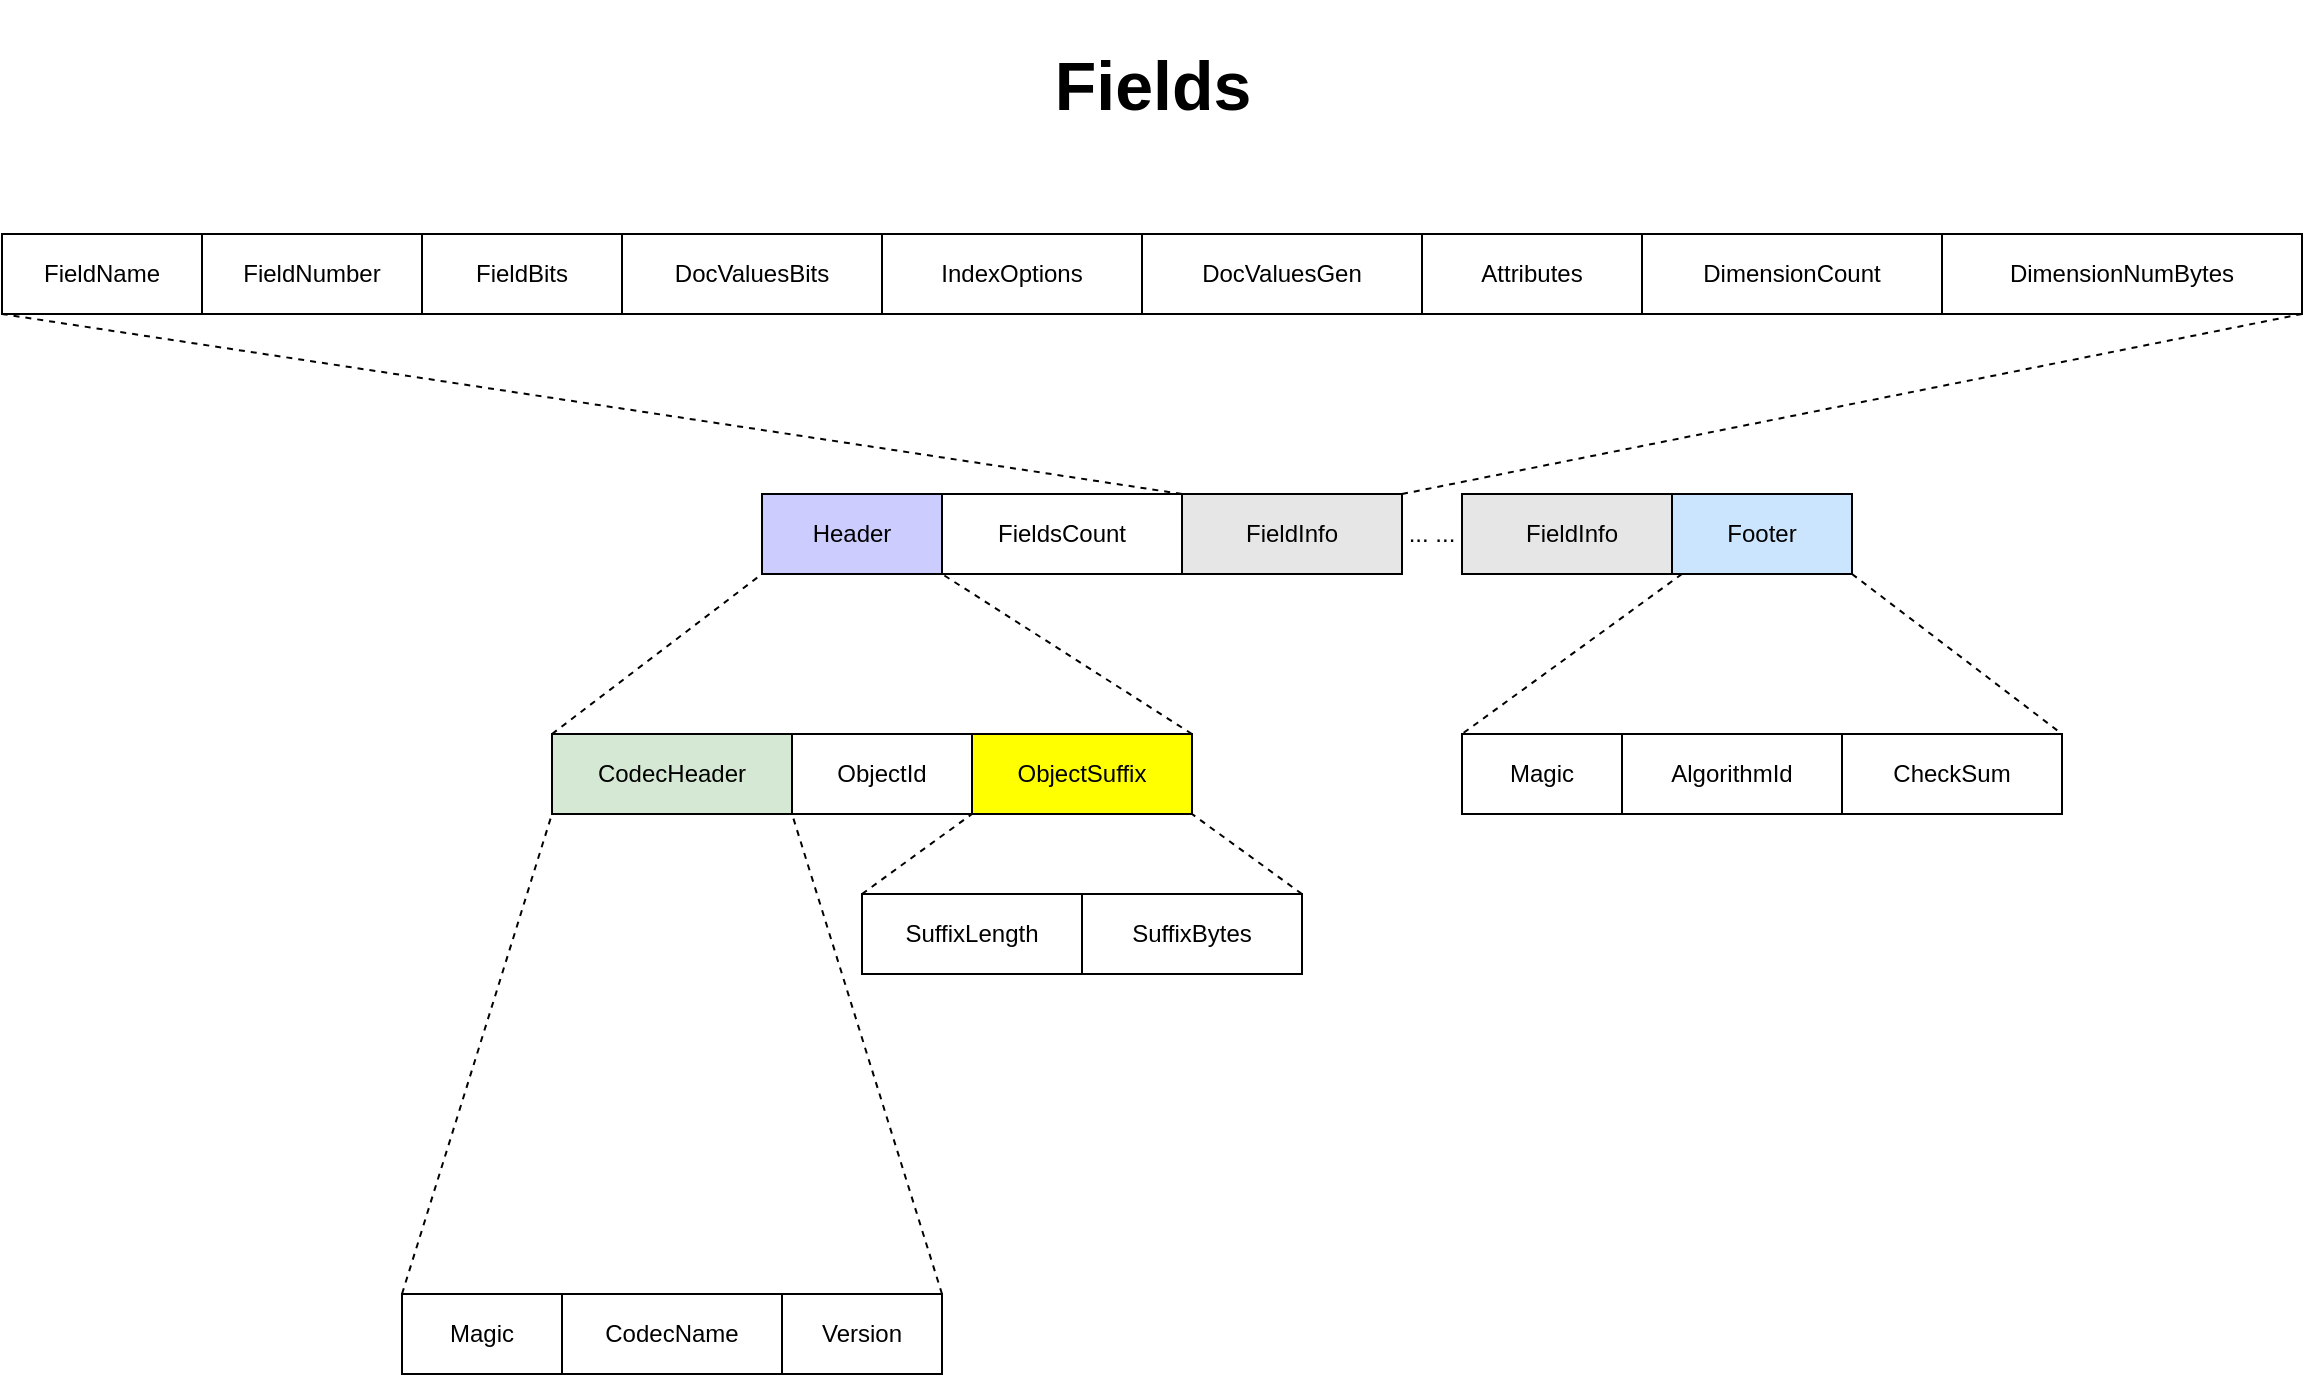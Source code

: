<mxfile>
    <diagram id="vY85-2FqTy9PEPQ9CbgT" name="Page-1">
        <mxGraphModel dx="1668" dy="1370" grid="1" gridSize="10" guides="1" tooltips="1" connect="1" arrows="1" fold="1" page="1" pageScale="1" pageWidth="1169" pageHeight="827" math="0" shadow="0">
            <root>
                <mxCell id="0"/>
                <mxCell id="1" parent="0"/>
                <mxCell id="2" value="" style="group" parent="1" vertex="1" connectable="0">
                    <mxGeometry x="209" y="259" width="510" height="440" as="geometry"/>
                </mxCell>
                <mxCell id="3" value="Header" style="rounded=0;whiteSpace=wrap;html=1;fillColor=#CCCCFF;fontColor=#000000;" parent="2" vertex="1">
                    <mxGeometry x="180" width="90" height="40" as="geometry"/>
                </mxCell>
                <mxCell id="4" value="ObjectId" style="rounded=0;whiteSpace=wrap;html=1;" parent="2" vertex="1">
                    <mxGeometry x="195" y="120" width="90" height="40" as="geometry"/>
                </mxCell>
                <mxCell id="5" value="" style="endArrow=none;dashed=1;html=1;entryX=0;entryY=1;entryDx=0;entryDy=0;exitX=0;exitY=0;exitDx=0;exitDy=0;" parent="2" source="14" target="3" edge="1">
                    <mxGeometry width="50" height="50" relative="1" as="geometry">
                        <mxPoint x="10" y="510" as="sourcePoint"/>
                        <mxPoint x="85" y="290" as="targetPoint"/>
                    </mxGeometry>
                </mxCell>
                <mxCell id="6" value="" style="endArrow=none;dashed=1;html=1;entryX=1;entryY=1;entryDx=0;entryDy=0;exitX=1;exitY=0;exitDx=0;exitDy=0;" parent="2" source="8" target="3" edge="1">
                    <mxGeometry width="50" height="50" relative="1" as="geometry">
                        <mxPoint x="85" y="250" as="sourcePoint"/>
                        <mxPoint x="190" y="35" as="targetPoint"/>
                    </mxGeometry>
                </mxCell>
                <mxCell id="7" value="" style="group" parent="2" vertex="1" connectable="0">
                    <mxGeometry x="230" y="120" width="220" height="120" as="geometry"/>
                </mxCell>
                <mxCell id="8" value="ObjectSuffix" style="rounded=0;whiteSpace=wrap;html=1;fillColor=#FFFF00;fontColor=#000000;" parent="7" vertex="1">
                    <mxGeometry x="55" width="110" height="40" as="geometry"/>
                </mxCell>
                <mxCell id="9" value="SuffixLength" style="rounded=0;whiteSpace=wrap;html=1;" parent="7" vertex="1">
                    <mxGeometry y="80" width="110" height="40" as="geometry"/>
                </mxCell>
                <mxCell id="10" value="SuffixBytes" style="rounded=0;whiteSpace=wrap;html=1;" parent="7" vertex="1">
                    <mxGeometry x="110" y="80" width="110" height="40" as="geometry"/>
                </mxCell>
                <mxCell id="11" value="" style="endArrow=none;dashed=1;html=1;entryX=0;entryY=1;entryDx=0;entryDy=0;exitX=0;exitY=0;exitDx=0;exitDy=0;" parent="7" source="9" target="8" edge="1">
                    <mxGeometry width="50" height="50" relative="1" as="geometry">
                        <mxPoint x="110" y="190" as="sourcePoint"/>
                        <mxPoint x="160" y="140" as="targetPoint"/>
                    </mxGeometry>
                </mxCell>
                <mxCell id="12" value="" style="endArrow=none;dashed=1;html=1;entryX=1;entryY=1;entryDx=0;entryDy=0;exitX=1;exitY=0;exitDx=0;exitDy=0;" parent="7" source="10" target="8" edge="1">
                    <mxGeometry width="50" height="50" relative="1" as="geometry">
                        <mxPoint x="100" y="160" as="sourcePoint"/>
                        <mxPoint x="65" y="50" as="targetPoint"/>
                    </mxGeometry>
                </mxCell>
                <mxCell id="13" value="" style="group" parent="2" vertex="1" connectable="0">
                    <mxGeometry y="120" width="270" height="320" as="geometry"/>
                </mxCell>
                <mxCell id="14" value="CodecHeader" style="rounded=0;whiteSpace=wrap;html=1;fillColor=#d5e8d4;strokeColor=#000000;" parent="13" vertex="1">
                    <mxGeometry x="75" width="120" height="40" as="geometry"/>
                </mxCell>
                <mxCell id="15" value="Magic" style="rounded=0;whiteSpace=wrap;html=1;" parent="13" vertex="1">
                    <mxGeometry y="280" width="80" height="40" as="geometry"/>
                </mxCell>
                <mxCell id="16" value="CodecName" style="rounded=0;whiteSpace=wrap;html=1;" parent="13" vertex="1">
                    <mxGeometry x="80" y="280" width="110" height="40" as="geometry"/>
                </mxCell>
                <mxCell id="17" value="Version" style="rounded=0;whiteSpace=wrap;html=1;" parent="13" vertex="1">
                    <mxGeometry x="190" y="280" width="80" height="40" as="geometry"/>
                </mxCell>
                <mxCell id="18" value="" style="endArrow=none;dashed=1;html=1;entryX=0;entryY=1;entryDx=0;entryDy=0;exitX=0;exitY=0;exitDx=0;exitDy=0;" parent="13" source="15" target="14" edge="1">
                    <mxGeometry width="50" height="50" relative="1" as="geometry">
                        <mxPoint x="170" y="190" as="sourcePoint"/>
                        <mxPoint x="220" y="140" as="targetPoint"/>
                    </mxGeometry>
                </mxCell>
                <mxCell id="19" value="" style="endArrow=none;dashed=1;html=1;entryX=0;entryY=1;entryDx=0;entryDy=0;exitX=1;exitY=0;exitDx=0;exitDy=0;" parent="2" source="17" target="4" edge="1">
                    <mxGeometry width="50" height="50" relative="1" as="geometry">
                        <mxPoint x="340" y="510" as="sourcePoint"/>
                        <mxPoint x="415" y="290" as="targetPoint"/>
                    </mxGeometry>
                </mxCell>
                <mxCell id="28" value="FieldsCount" style="rounded=0;whiteSpace=wrap;html=1;" parent="2" vertex="1">
                    <mxGeometry x="270" width="120" height="40" as="geometry"/>
                </mxCell>
                <mxCell id="29" value="FieldInfo" style="rounded=0;whiteSpace=wrap;html=1;fillColor=#E6E6E6;" parent="2" vertex="1">
                    <mxGeometry x="390" width="110" height="40" as="geometry"/>
                </mxCell>
                <mxCell id="30" value="FieldInfo" style="rounded=0;whiteSpace=wrap;html=1;fillColor=#E6E6E6;" parent="1" vertex="1">
                    <mxGeometry x="739" y="259" width="110" height="40" as="geometry"/>
                </mxCell>
                <mxCell id="31" value="... ..." style="text;html=1;strokeColor=none;fillColor=none;align=center;verticalAlign=middle;whiteSpace=wrap;rounded=0;" parent="1" vertex="1">
                    <mxGeometry x="709" y="271.5" width="30" height="15" as="geometry"/>
                </mxCell>
                <mxCell id="26" value="" style="endArrow=none;dashed=1;html=1;exitX=1;exitY=1;exitDx=0;exitDy=0;entryX=0;entryY=0;entryDx=0;entryDy=0;" parent="1" source="30" target="23" edge="1">
                    <mxGeometry width="50" height="50" relative="1" as="geometry">
                        <mxPoint x="864" y="209" as="sourcePoint"/>
                        <mxPoint x="914" y="159" as="targetPoint"/>
                    </mxGeometry>
                </mxCell>
                <mxCell id="23" value="Magic" style="rounded=0;whiteSpace=wrap;html=1;" parent="1" vertex="1">
                    <mxGeometry x="739" y="379" width="80" height="40" as="geometry"/>
                </mxCell>
                <mxCell id="24" value="AlgorithmId" style="rounded=0;whiteSpace=wrap;html=1;" parent="1" vertex="1">
                    <mxGeometry x="819" y="379" width="110" height="40" as="geometry"/>
                </mxCell>
                <mxCell id="25" value="CheckSum" style="rounded=0;whiteSpace=wrap;html=1;" parent="1" vertex="1">
                    <mxGeometry x="929" y="379" width="110" height="40" as="geometry"/>
                </mxCell>
                <mxCell id="27" value="" style="endArrow=none;dashed=1;html=1;exitX=1;exitY=1;exitDx=0;exitDy=0;entryX=1;entryY=0;entryDx=0;entryDy=0;" parent="1" source="22" target="25" edge="1">
                    <mxGeometry width="50" height="50" relative="1" as="geometry">
                        <mxPoint x="854" y="269" as="sourcePoint"/>
                        <mxPoint x="749" y="189" as="targetPoint"/>
                    </mxGeometry>
                </mxCell>
                <mxCell id="22" value="Footer" style="rounded=0;whiteSpace=wrap;html=1;fillColor=#CCE5FF;" parent="1" vertex="1">
                    <mxGeometry x="844" y="259" width="90" height="40" as="geometry"/>
                </mxCell>
                <mxCell id="32" value="FieldName" style="rounded=0;whiteSpace=wrap;html=1;" parent="1" vertex="1">
                    <mxGeometry x="9" y="129" width="100" height="40" as="geometry"/>
                </mxCell>
                <mxCell id="33" value="FieldNumber" style="rounded=0;whiteSpace=wrap;html=1;" parent="1" vertex="1">
                    <mxGeometry x="109" y="129" width="110" height="40" as="geometry"/>
                </mxCell>
                <mxCell id="34" value="FieldBits" style="rounded=0;whiteSpace=wrap;html=1;" parent="1" vertex="1">
                    <mxGeometry x="219" y="129" width="100" height="40" as="geometry"/>
                </mxCell>
                <mxCell id="35" value="DocValuesBits" style="rounded=0;whiteSpace=wrap;html=1;" parent="1" vertex="1">
                    <mxGeometry x="319" y="129" width="130" height="40" as="geometry"/>
                </mxCell>
                <mxCell id="36" value="DocValuesGen" style="rounded=0;whiteSpace=wrap;html=1;" parent="1" vertex="1">
                    <mxGeometry x="579" y="129" width="140" height="40" as="geometry"/>
                </mxCell>
                <mxCell id="37" value="Attributes" style="rounded=0;whiteSpace=wrap;html=1;" parent="1" vertex="1">
                    <mxGeometry x="719" y="129" width="110" height="40" as="geometry"/>
                </mxCell>
                <mxCell id="38" value="DimensionCount" style="rounded=0;whiteSpace=wrap;html=1;" parent="1" vertex="1">
                    <mxGeometry x="829" y="129" width="150" height="40" as="geometry"/>
                </mxCell>
                <mxCell id="39" value="DimensionNumBytes" style="rounded=0;whiteSpace=wrap;html=1;" parent="1" vertex="1">
                    <mxGeometry x="979" y="129" width="180" height="40" as="geometry"/>
                </mxCell>
                <mxCell id="40" value="IndexOptions" style="rounded=0;whiteSpace=wrap;html=1;" parent="1" vertex="1">
                    <mxGeometry x="449" y="129" width="130" height="40" as="geometry"/>
                </mxCell>
                <mxCell id="42" value="" style="endArrow=none;dashed=1;html=1;entryX=0;entryY=1;entryDx=0;entryDy=0;exitX=0;exitY=0;exitDx=0;exitDy=0;" parent="1" source="29" target="32" edge="1">
                    <mxGeometry width="50" height="50" relative="1" as="geometry">
                        <mxPoint x="509" y="369" as="sourcePoint"/>
                        <mxPoint x="559" y="319" as="targetPoint"/>
                    </mxGeometry>
                </mxCell>
                <mxCell id="43" value="" style="endArrow=none;dashed=1;html=1;exitX=1;exitY=0;exitDx=0;exitDy=0;entryX=1;entryY=1;entryDx=0;entryDy=0;" parent="1" source="29" target="39" edge="1">
                    <mxGeometry width="50" height="50" relative="1" as="geometry">
                        <mxPoint x="509" y="369" as="sourcePoint"/>
                        <mxPoint x="559" y="319" as="targetPoint"/>
                    </mxGeometry>
                </mxCell>
                <mxCell id="44" value="&lt;h1 style=&quot;font-size: 34px&quot;&gt;&lt;b style=&quot;font-size: 34px&quot;&gt;Fields&lt;/b&gt;&lt;/h1&gt;" style="text;html=1;strokeColor=none;fillColor=none;align=center;verticalAlign=middle;whiteSpace=wrap;rounded=0;fontSize=34;" vertex="1" parent="1">
                    <mxGeometry x="442" y="40" width="285" height="30" as="geometry"/>
                </mxCell>
            </root>
        </mxGraphModel>
    </diagram>
</mxfile>